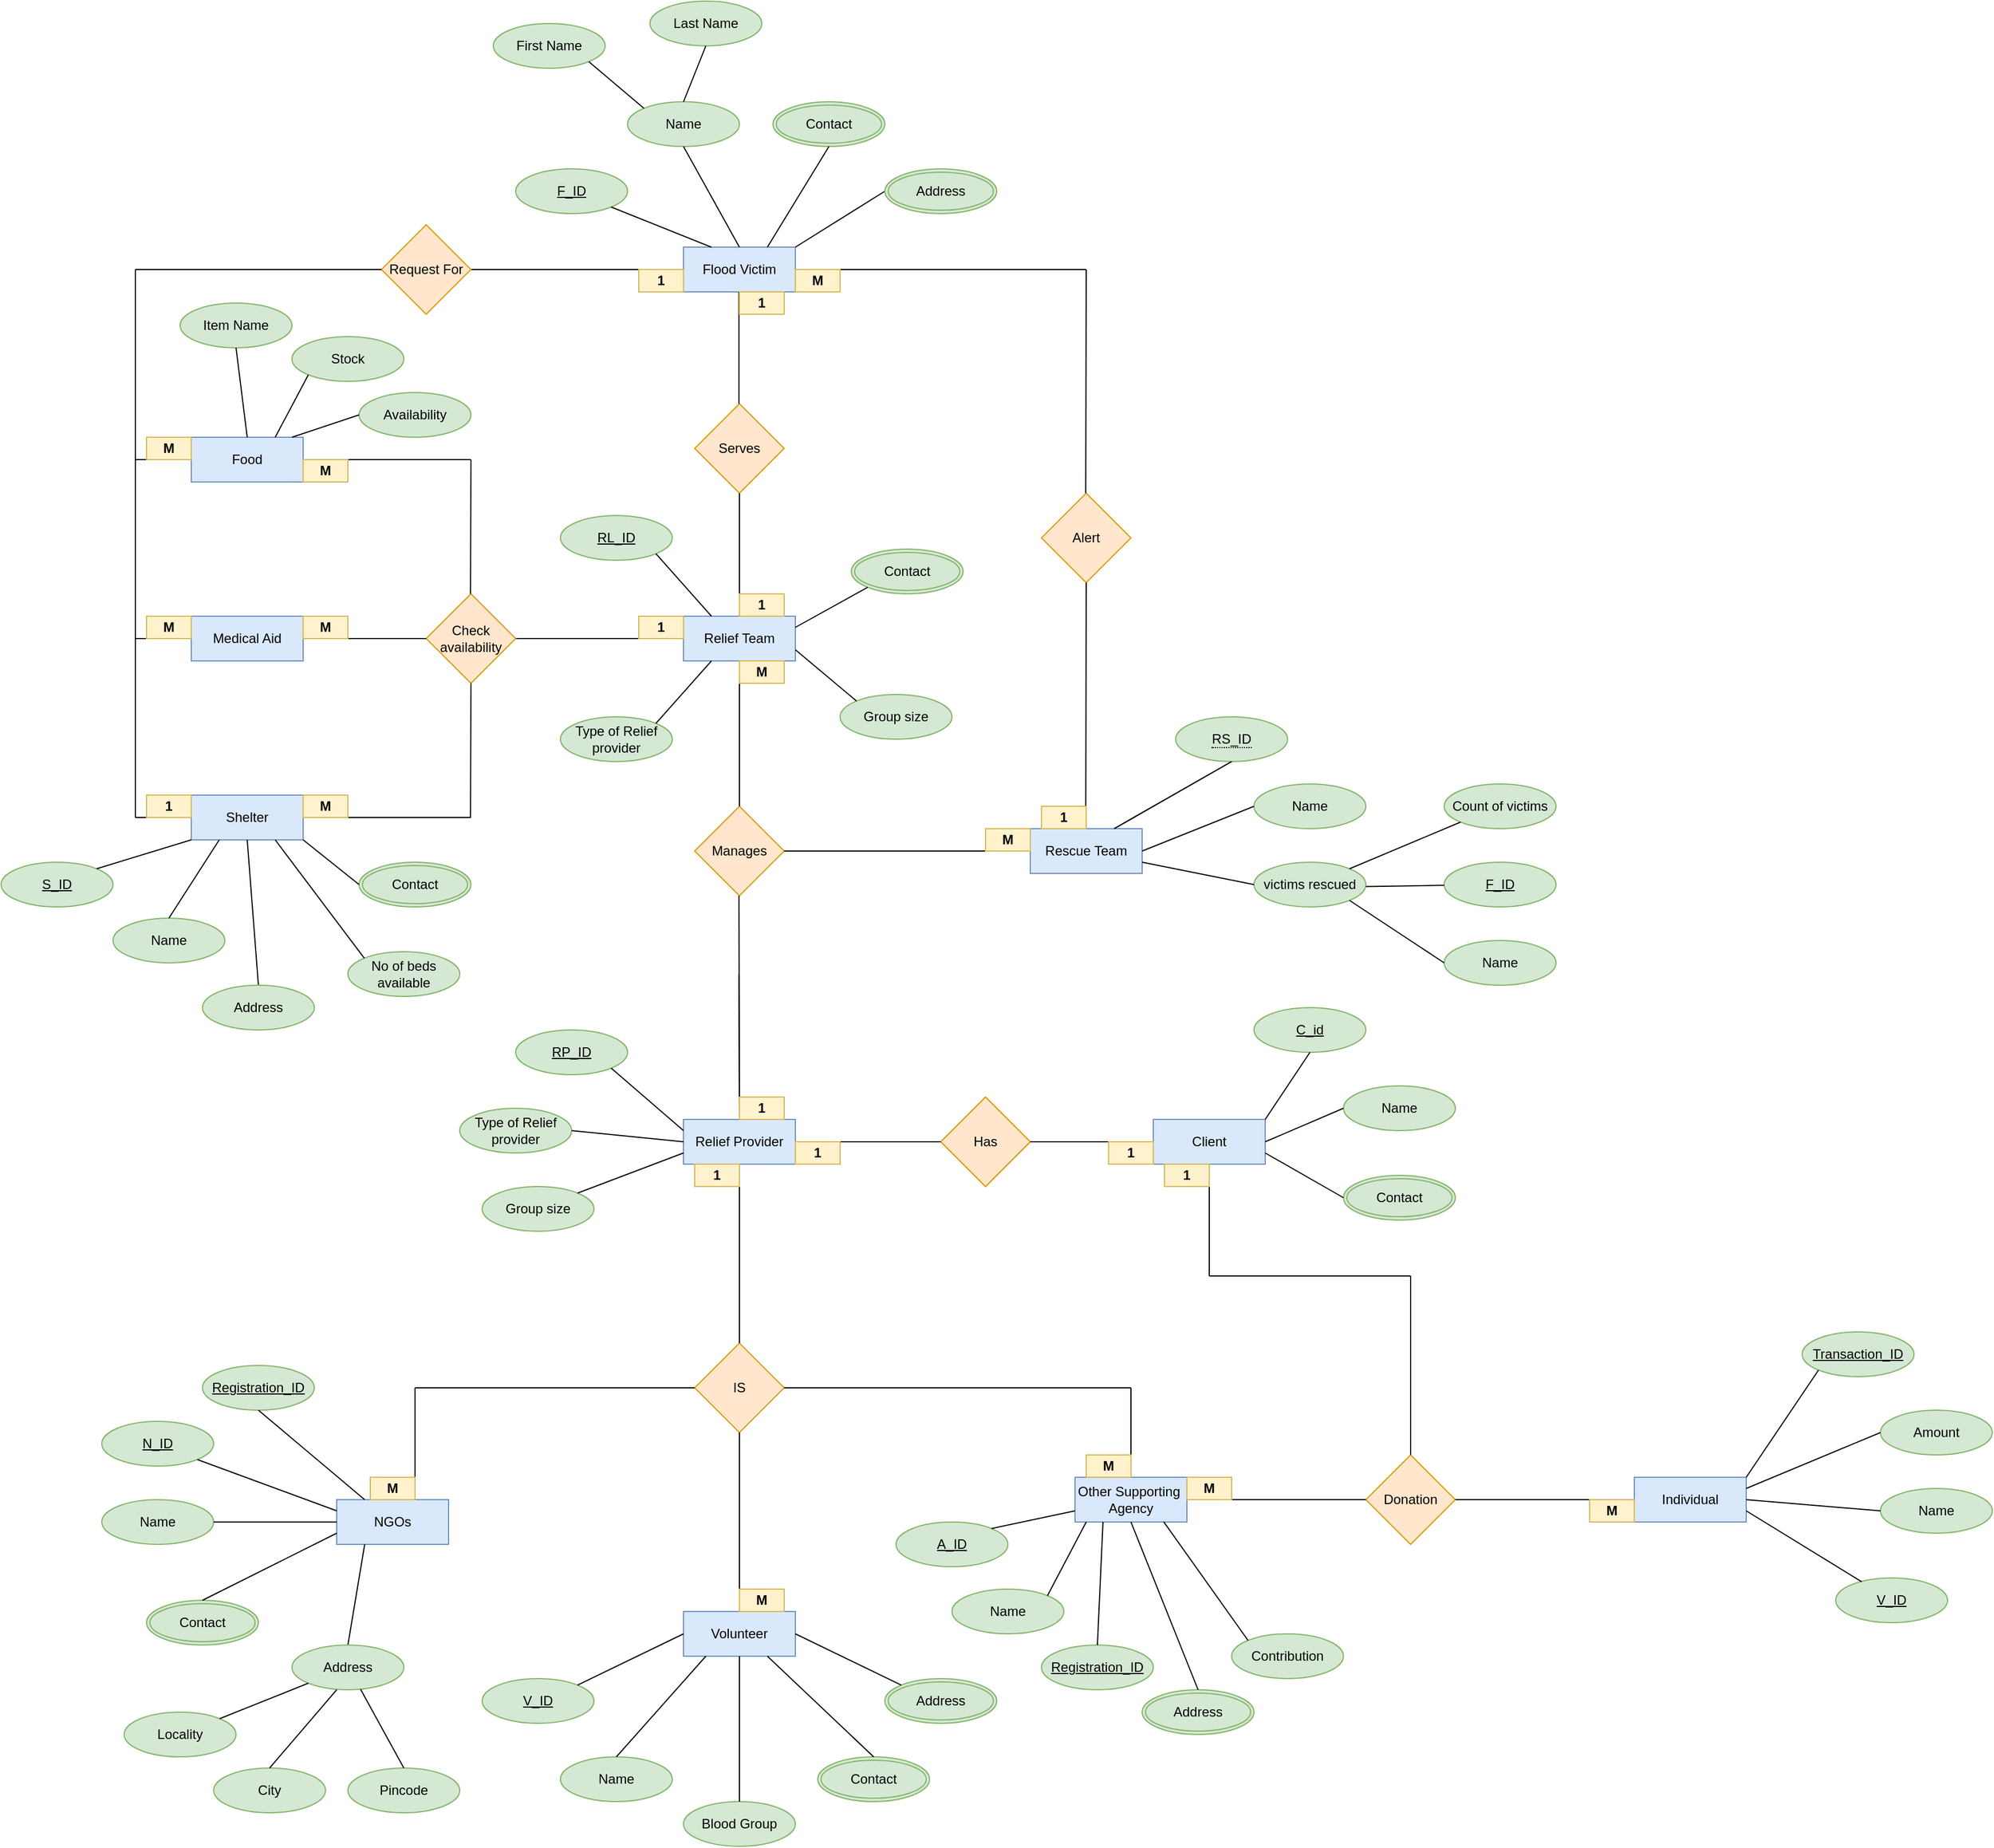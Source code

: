 <mxfile version="20.1.1" type="github">
  <diagram id="R2lEEEUBdFMjLlhIrx00" name="Page-1">
    <mxGraphModel dx="5002" dy="3288" grid="1" gridSize="10" guides="1" tooltips="1" connect="1" arrows="1" fold="1" page="1" pageScale="1" pageWidth="850" pageHeight="1100" math="0" shadow="0" extFonts="Permanent Marker^https://fonts.googleapis.com/css?family=Permanent+Marker">
      <root>
        <mxCell id="0" />
        <mxCell id="1" parent="0" />
        <mxCell id="7IIkiUUaV-ay10S5FtnS-2" value="Client" style="whiteSpace=wrap;html=1;align=center;fillColor=#dae8fc;strokeColor=#6c8ebf;" parent="1" vertex="1">
          <mxGeometry x="810" y="560" width="100" height="40" as="geometry" />
        </mxCell>
        <mxCell id="7IIkiUUaV-ay10S5FtnS-3" value="Has" style="rhombus;whiteSpace=wrap;html=1;fillColor=#ffe6cc;strokeColor=#d79b00;" parent="1" vertex="1">
          <mxGeometry x="620" y="540" width="80" height="80" as="geometry" />
        </mxCell>
        <mxCell id="7IIkiUUaV-ay10S5FtnS-4" value="Relief Provider" style="whiteSpace=wrap;html=1;align=center;fillColor=#dae8fc;strokeColor=#6c8ebf;" parent="1" vertex="1">
          <mxGeometry x="390" y="560" width="100" height="40" as="geometry" />
        </mxCell>
        <mxCell id="7IIkiUUaV-ay10S5FtnS-5" value="Manages" style="rhombus;whiteSpace=wrap;html=1;fillColor=#ffe6cc;strokeColor=#d79b00;" parent="1" vertex="1">
          <mxGeometry x="400" y="280" width="80" height="80" as="geometry" />
        </mxCell>
        <mxCell id="7IIkiUUaV-ay10S5FtnS-6" value="Relief Team" style="whiteSpace=wrap;html=1;align=center;fillColor=#dae8fc;strokeColor=#6c8ebf;" parent="1" vertex="1">
          <mxGeometry x="390" y="110" width="100" height="40" as="geometry" />
        </mxCell>
        <mxCell id="7IIkiUUaV-ay10S5FtnS-7" value="Rescue Team" style="whiteSpace=wrap;html=1;align=center;fillColor=#dae8fc;strokeColor=#6c8ebf;" parent="1" vertex="1">
          <mxGeometry x="700" y="300" width="100" height="40" as="geometry" />
        </mxCell>
        <mxCell id="7IIkiUUaV-ay10S5FtnS-9" value="" style="endArrow=none;html=1;rounded=0;entryX=1;entryY=0.5;entryDx=0;entryDy=0;" parent="1" target="7IIkiUUaV-ay10S5FtnS-3" edge="1">
          <mxGeometry width="50" height="50" relative="1" as="geometry">
            <mxPoint x="810" y="580" as="sourcePoint" />
            <mxPoint x="710" y="580.0" as="targetPoint" />
          </mxGeometry>
        </mxCell>
        <mxCell id="7IIkiUUaV-ay10S5FtnS-10" value="" style="endArrow=none;html=1;rounded=0;exitX=0.5;exitY=0;exitDx=0;exitDy=0;" parent="1" source="7IIkiUUaV-ay10S5FtnS-4" edge="1">
          <mxGeometry width="50" height="50" relative="1" as="geometry">
            <mxPoint x="439.58" y="470" as="sourcePoint" />
            <mxPoint x="439.58" y="360.0" as="targetPoint" />
          </mxGeometry>
        </mxCell>
        <mxCell id="7IIkiUUaV-ay10S5FtnS-11" value="" style="endArrow=none;html=1;rounded=0;exitX=0;exitY=0.5;exitDx=0;exitDy=0;" parent="1" source="7IIkiUUaV-ay10S5FtnS-7" edge="1">
          <mxGeometry width="50" height="50" relative="1" as="geometry">
            <mxPoint x="480" y="430" as="sourcePoint" />
            <mxPoint x="480" y="320.0" as="targetPoint" />
          </mxGeometry>
        </mxCell>
        <mxCell id="7IIkiUUaV-ay10S5FtnS-12" value="" style="endArrow=none;html=1;rounded=0;exitX=0.5;exitY=0;exitDx=0;exitDy=0;entryX=0.5;entryY=1;entryDx=0;entryDy=0;" parent="1" source="7IIkiUUaV-ay10S5FtnS-5" target="7IIkiUUaV-ay10S5FtnS-6" edge="1">
          <mxGeometry width="50" height="50" relative="1" as="geometry">
            <mxPoint x="640" y="190" as="sourcePoint" />
            <mxPoint x="440" y="150" as="targetPoint" />
            <Array as="points" />
          </mxGeometry>
        </mxCell>
        <mxCell id="7IIkiUUaV-ay10S5FtnS-13" value="Flood Victim" style="whiteSpace=wrap;html=1;align=center;fillColor=#dae8fc;strokeColor=#6c8ebf;" parent="1" vertex="1">
          <mxGeometry x="390" y="-220" width="100" height="40" as="geometry" />
        </mxCell>
        <mxCell id="7IIkiUUaV-ay10S5FtnS-14" value="Serves" style="rhombus;whiteSpace=wrap;html=1;fillColor=#ffe6cc;strokeColor=#d79b00;" parent="1" vertex="1">
          <mxGeometry x="400" y="-80" width="80" height="80" as="geometry" />
        </mxCell>
        <mxCell id="7IIkiUUaV-ay10S5FtnS-15" value="" style="endArrow=none;html=1;rounded=0;exitX=0.5;exitY=0;exitDx=0;exitDy=0;" parent="1" source="7IIkiUUaV-ay10S5FtnS-6" edge="1">
          <mxGeometry width="50" height="50" relative="1" as="geometry">
            <mxPoint x="390" y="40" as="sourcePoint" />
            <mxPoint x="440" as="targetPoint" />
          </mxGeometry>
        </mxCell>
        <mxCell id="7IIkiUUaV-ay10S5FtnS-16" value="" style="endArrow=none;html=1;rounded=0;exitX=0.5;exitY=0;exitDx=0;exitDy=0;" parent="1" edge="1">
          <mxGeometry width="50" height="50" relative="1" as="geometry">
            <mxPoint x="439.58" y="-80" as="sourcePoint" />
            <mxPoint x="439.58" y="-180" as="targetPoint" />
          </mxGeometry>
        </mxCell>
        <mxCell id="7IIkiUUaV-ay10S5FtnS-17" value="Alert" style="rhombus;whiteSpace=wrap;html=1;fillColor=#ffe6cc;strokeColor=#d79b00;" parent="1" vertex="1">
          <mxGeometry x="710" width="80" height="80" as="geometry" />
        </mxCell>
        <mxCell id="7IIkiUUaV-ay10S5FtnS-18" value="" style="endArrow=none;html=1;rounded=0;exitX=0.5;exitY=0;exitDx=0;exitDy=0;" parent="1" edge="1">
          <mxGeometry width="50" height="50" relative="1" as="geometry">
            <mxPoint x="749.58" as="sourcePoint" />
            <mxPoint x="750" y="-200" as="targetPoint" />
            <Array as="points" />
          </mxGeometry>
        </mxCell>
        <mxCell id="7IIkiUUaV-ay10S5FtnS-19" value="" style="endArrow=none;html=1;rounded=0;exitX=0.5;exitY=0;exitDx=0;exitDy=0;entryX=0.5;entryY=1;entryDx=0;entryDy=0;" parent="1" target="7IIkiUUaV-ay10S5FtnS-17" edge="1">
          <mxGeometry width="50" height="50" relative="1" as="geometry">
            <mxPoint x="749.58" y="300" as="sourcePoint" />
            <mxPoint x="749.58" y="160" as="targetPoint" />
            <Array as="points" />
          </mxGeometry>
        </mxCell>
        <mxCell id="7IIkiUUaV-ay10S5FtnS-20" value="" style="endArrow=none;html=1;rounded=0;" parent="1" edge="1">
          <mxGeometry width="50" height="50" relative="1" as="geometry">
            <mxPoint x="750" y="-200" as="sourcePoint" />
            <mxPoint x="490.42" y="-200" as="targetPoint" />
            <Array as="points" />
          </mxGeometry>
        </mxCell>
        <mxCell id="7IIkiUUaV-ay10S5FtnS-21" value="" style="endArrow=none;html=1;rounded=0;entryX=0;entryY=0.5;entryDx=0;entryDy=0;exitX=1;exitY=0.5;exitDx=0;exitDy=0;" parent="1" source="7IIkiUUaV-ay10S5FtnS-4" target="7IIkiUUaV-ay10S5FtnS-3" edge="1">
          <mxGeometry width="50" height="50" relative="1" as="geometry">
            <mxPoint x="520" y="690" as="sourcePoint" />
            <mxPoint x="570" y="640" as="targetPoint" />
          </mxGeometry>
        </mxCell>
        <mxCell id="7IIkiUUaV-ay10S5FtnS-22" value="" style="endArrow=none;html=1;rounded=0;entryX=0.5;entryY=1;entryDx=0;entryDy=0;" parent="1" target="7IIkiUUaV-ay10S5FtnS-4" edge="1">
          <mxGeometry width="50" height="50" relative="1" as="geometry">
            <mxPoint x="440" y="710" as="sourcePoint" />
            <mxPoint x="570" y="730" as="targetPoint" />
          </mxGeometry>
        </mxCell>
        <mxCell id="7IIkiUUaV-ay10S5FtnS-23" value="IS" style="rhombus;whiteSpace=wrap;html=1;fillColor=#ffe6cc;strokeColor=#d79b00;" parent="1" vertex="1">
          <mxGeometry x="400" y="760" width="80" height="80" as="geometry" />
        </mxCell>
        <mxCell id="7IIkiUUaV-ay10S5FtnS-24" value="Volunteer" style="whiteSpace=wrap;html=1;align=center;fillColor=#dae8fc;strokeColor=#6c8ebf;" parent="1" vertex="1">
          <mxGeometry x="390" y="1000" width="100" height="40" as="geometry" />
        </mxCell>
        <mxCell id="7IIkiUUaV-ay10S5FtnS-28" value="" style="endArrow=none;html=1;rounded=0;" parent="1" edge="1">
          <mxGeometry width="50" height="50" relative="1" as="geometry">
            <mxPoint x="240" y="130" as="sourcePoint" />
            <mxPoint x="390" y="130" as="targetPoint" />
          </mxGeometry>
        </mxCell>
        <mxCell id="7IIkiUUaV-ay10S5FtnS-29" value="Check&lt;br&gt;availability" style="rhombus;whiteSpace=wrap;html=1;fillColor=#ffe6cc;strokeColor=#d79b00;" parent="1" vertex="1">
          <mxGeometry x="160" y="90" width="80" height="80" as="geometry" />
        </mxCell>
        <mxCell id="7IIkiUUaV-ay10S5FtnS-30" value="Food" style="whiteSpace=wrap;html=1;align=center;fillColor=#dae8fc;strokeColor=#6c8ebf;" parent="1" vertex="1">
          <mxGeometry x="-50" y="-50" width="100" height="40" as="geometry" />
        </mxCell>
        <mxCell id="7IIkiUUaV-ay10S5FtnS-31" value="Shelter" style="whiteSpace=wrap;html=1;align=center;fillColor=#dae8fc;strokeColor=#6c8ebf;" parent="1" vertex="1">
          <mxGeometry x="-50" y="270" width="100" height="40" as="geometry" />
        </mxCell>
        <mxCell id="7IIkiUUaV-ay10S5FtnS-32" value="Medical Aid" style="whiteSpace=wrap;html=1;align=center;fillColor=#dae8fc;strokeColor=#6c8ebf;" parent="1" vertex="1">
          <mxGeometry x="-50" y="110" width="100" height="40" as="geometry" />
        </mxCell>
        <mxCell id="7IIkiUUaV-ay10S5FtnS-33" value="" style="endArrow=none;html=1;rounded=0;exitX=1;exitY=0.5;exitDx=0;exitDy=0;" parent="1" source="7IIkiUUaV-ay10S5FtnS-32" edge="1">
          <mxGeometry width="50" height="50" relative="1" as="geometry">
            <mxPoint x="110" y="130" as="sourcePoint" />
            <mxPoint x="160" y="130" as="targetPoint" />
          </mxGeometry>
        </mxCell>
        <mxCell id="7IIkiUUaV-ay10S5FtnS-34" value="" style="endArrow=none;html=1;rounded=0;" parent="1" edge="1">
          <mxGeometry width="50" height="50" relative="1" as="geometry">
            <mxPoint x="199.58" y="90" as="sourcePoint" />
            <mxPoint x="200" y="-30" as="targetPoint" />
          </mxGeometry>
        </mxCell>
        <mxCell id="7IIkiUUaV-ay10S5FtnS-35" value="" style="endArrow=none;html=1;rounded=0;" parent="1" edge="1">
          <mxGeometry width="50" height="50" relative="1" as="geometry">
            <mxPoint x="199.58" y="290" as="sourcePoint" />
            <mxPoint x="200" y="170" as="targetPoint" />
          </mxGeometry>
        </mxCell>
        <mxCell id="7IIkiUUaV-ay10S5FtnS-36" value="" style="endArrow=none;html=1;rounded=0;" parent="1" edge="1">
          <mxGeometry width="50" height="50" relative="1" as="geometry">
            <mxPoint x="200" y="-30" as="sourcePoint" />
            <mxPoint x="50.42" y="-30" as="targetPoint" />
          </mxGeometry>
        </mxCell>
        <mxCell id="7IIkiUUaV-ay10S5FtnS-37" value="" style="endArrow=none;html=1;rounded=0;" parent="1" edge="1">
          <mxGeometry width="50" height="50" relative="1" as="geometry">
            <mxPoint x="200" y="290" as="sourcePoint" />
            <mxPoint x="50.42" y="290" as="targetPoint" />
          </mxGeometry>
        </mxCell>
        <mxCell id="7IIkiUUaV-ay10S5FtnS-38" value="" style="endArrow=none;html=1;rounded=0;startArrow=none;" parent="1" source="7IIkiUUaV-ay10S5FtnS-39" edge="1">
          <mxGeometry width="50" height="50" relative="1" as="geometry">
            <mxPoint x="-80" y="-200" as="sourcePoint" />
            <mxPoint x="390" y="-200" as="targetPoint" />
          </mxGeometry>
        </mxCell>
        <mxCell id="7IIkiUUaV-ay10S5FtnS-39" value="Request For" style="rhombus;whiteSpace=wrap;html=1;fillColor=#ffe6cc;strokeColor=#d79b00;" parent="1" vertex="1">
          <mxGeometry x="120" y="-240" width="80" height="80" as="geometry" />
        </mxCell>
        <mxCell id="7IIkiUUaV-ay10S5FtnS-40" value="" style="endArrow=none;html=1;rounded=0;" parent="1" target="7IIkiUUaV-ay10S5FtnS-39" edge="1">
          <mxGeometry width="50" height="50" relative="1" as="geometry">
            <mxPoint x="-100" y="-200" as="sourcePoint" />
            <mxPoint x="390" y="-200" as="targetPoint" />
          </mxGeometry>
        </mxCell>
        <mxCell id="7IIkiUUaV-ay10S5FtnS-41" value="" style="endArrow=none;html=1;rounded=0;" parent="1" edge="1">
          <mxGeometry width="50" height="50" relative="1" as="geometry">
            <mxPoint x="-100" y="290" as="sourcePoint" />
            <mxPoint x="-100" y="-200" as="targetPoint" />
          </mxGeometry>
        </mxCell>
        <mxCell id="7IIkiUUaV-ay10S5FtnS-42" value="" style="endArrow=none;html=1;rounded=0;entryX=0;entryY=0.5;entryDx=0;entryDy=0;" parent="1" target="7IIkiUUaV-ay10S5FtnS-31" edge="1">
          <mxGeometry width="50" height="50" relative="1" as="geometry">
            <mxPoint x="-100" y="290" as="sourcePoint" />
            <mxPoint x="-70" y="290" as="targetPoint" />
          </mxGeometry>
        </mxCell>
        <mxCell id="7IIkiUUaV-ay10S5FtnS-43" value="" style="endArrow=none;html=1;rounded=0;entryX=0;entryY=0.5;entryDx=0;entryDy=0;entryPerimeter=0;" parent="1" edge="1" target="7IIkiUUaV-ay10S5FtnS-32">
          <mxGeometry width="50" height="50" relative="1" as="geometry">
            <mxPoint x="-100" y="130" as="sourcePoint" />
            <mxPoint x="-60" y="130" as="targetPoint" />
          </mxGeometry>
        </mxCell>
        <mxCell id="7IIkiUUaV-ay10S5FtnS-44" value="" style="endArrow=none;html=1;rounded=0;entryX=0;entryY=0.5;entryDx=0;entryDy=0;startArrow=none;" parent="1" target="7IIkiUUaV-ay10S5FtnS-30" edge="1">
          <mxGeometry width="50" height="50" relative="1" as="geometry">
            <mxPoint x="-50" y="-30" as="sourcePoint" />
            <mxPoint x="-60" y="-30" as="targetPoint" />
          </mxGeometry>
        </mxCell>
        <mxCell id="7IIkiUUaV-ay10S5FtnS-45" value="Client" style="whiteSpace=wrap;html=1;align=center;fillColor=#dae8fc;strokeColor=#6c8ebf;" parent="1" vertex="1">
          <mxGeometry x="810" y="560" width="100" height="40" as="geometry" />
        </mxCell>
        <mxCell id="7IIkiUUaV-ay10S5FtnS-46" value="Has" style="rhombus;whiteSpace=wrap;html=1;fillColor=#ffe6cc;strokeColor=#d79b00;" parent="1" vertex="1">
          <mxGeometry x="620" y="540" width="80" height="80" as="geometry" />
        </mxCell>
        <mxCell id="7IIkiUUaV-ay10S5FtnS-47" value="Relief Provider" style="whiteSpace=wrap;html=1;align=center;fillColor=#dae8fc;strokeColor=#6c8ebf;" parent="1" vertex="1">
          <mxGeometry x="390" y="560" width="100" height="40" as="geometry" />
        </mxCell>
        <mxCell id="7IIkiUUaV-ay10S5FtnS-48" value="" style="endArrow=none;html=1;rounded=0;entryX=1;entryY=0.5;entryDx=0;entryDy=0;" parent="1" target="7IIkiUUaV-ay10S5FtnS-46" edge="1">
          <mxGeometry width="50" height="50" relative="1" as="geometry">
            <mxPoint x="810" y="580" as="sourcePoint" />
            <mxPoint x="710" y="580.0" as="targetPoint" />
          </mxGeometry>
        </mxCell>
        <mxCell id="7IIkiUUaV-ay10S5FtnS-49" value="" style="endArrow=none;html=1;rounded=0;entryX=0;entryY=0.5;entryDx=0;entryDy=0;exitX=1;exitY=0.5;exitDx=0;exitDy=0;" parent="1" source="7IIkiUUaV-ay10S5FtnS-47" target="7IIkiUUaV-ay10S5FtnS-46" edge="1">
          <mxGeometry width="50" height="50" relative="1" as="geometry">
            <mxPoint x="520" y="690" as="sourcePoint" />
            <mxPoint x="570" y="640" as="targetPoint" />
          </mxGeometry>
        </mxCell>
        <mxCell id="7IIkiUUaV-ay10S5FtnS-50" value="" style="endArrow=none;html=1;rounded=0;exitX=0.5;exitY=0;exitDx=0;exitDy=0;" parent="1" source="7IIkiUUaV-ay10S5FtnS-47" edge="1">
          <mxGeometry width="50" height="50" relative="1" as="geometry">
            <mxPoint x="439.58" y="540" as="sourcePoint" />
            <mxPoint x="439.58" y="430" as="targetPoint" />
          </mxGeometry>
        </mxCell>
        <mxCell id="7IIkiUUaV-ay10S5FtnS-51" value="" style="endArrow=none;html=1;rounded=0;entryX=0.5;entryY=1;entryDx=0;entryDy=0;" parent="1" target="7IIkiUUaV-ay10S5FtnS-47" edge="1">
          <mxGeometry width="50" height="50" relative="1" as="geometry">
            <mxPoint x="440" y="760" as="sourcePoint" />
            <mxPoint x="570" y="730" as="targetPoint" />
          </mxGeometry>
        </mxCell>
        <mxCell id="7IIkiUUaV-ay10S5FtnS-52" value="NGOs" style="whiteSpace=wrap;html=1;align=center;fillColor=#dae8fc;strokeColor=#6c8ebf;" parent="1" vertex="1">
          <mxGeometry x="80" y="900" width="100" height="40" as="geometry" />
        </mxCell>
        <mxCell id="7IIkiUUaV-ay10S5FtnS-56" value="C_id" style="ellipse;whiteSpace=wrap;html=1;align=center;fontStyle=4;fillColor=#d5e8d4;strokeColor=#82b366;" parent="1" vertex="1">
          <mxGeometry x="900" y="460" width="100" height="40" as="geometry" />
        </mxCell>
        <mxCell id="7IIkiUUaV-ay10S5FtnS-57" value="Name" style="ellipse;whiteSpace=wrap;html=1;align=center;fillColor=#d5e8d4;strokeColor=#82b366;" parent="1" vertex="1">
          <mxGeometry x="980" y="530" width="100" height="40" as="geometry" />
        </mxCell>
        <mxCell id="7IIkiUUaV-ay10S5FtnS-58" value="Contact" style="ellipse;shape=doubleEllipse;margin=3;whiteSpace=wrap;html=1;align=center;fillColor=#d5e8d4;strokeColor=#82b366;" parent="1" vertex="1">
          <mxGeometry x="980" y="610" width="100" height="40" as="geometry" />
        </mxCell>
        <mxCell id="7IIkiUUaV-ay10S5FtnS-59" value="" style="endArrow=none;html=1;rounded=0;entryX=0.5;entryY=1;entryDx=0;entryDy=0;exitX=1;exitY=0;exitDx=0;exitDy=0;" parent="1" source="7IIkiUUaV-ay10S5FtnS-45" target="7IIkiUUaV-ay10S5FtnS-56" edge="1">
          <mxGeometry relative="1" as="geometry">
            <mxPoint x="700" y="530" as="sourcePoint" />
            <mxPoint x="860" y="530" as="targetPoint" />
          </mxGeometry>
        </mxCell>
        <mxCell id="7IIkiUUaV-ay10S5FtnS-60" value="" style="endArrow=none;html=1;rounded=0;entryX=0;entryY=0.5;entryDx=0;entryDy=0;exitX=0.75;exitY=0;exitDx=0;exitDy=0;" parent="1" target="7IIkiUUaV-ay10S5FtnS-57" edge="1">
          <mxGeometry relative="1" as="geometry">
            <mxPoint x="910" y="580" as="sourcePoint" />
            <mxPoint x="975" y="520" as="targetPoint" />
          </mxGeometry>
        </mxCell>
        <mxCell id="7IIkiUUaV-ay10S5FtnS-61" value="" style="endArrow=none;html=1;rounded=0;entryX=0;entryY=0.5;entryDx=0;entryDy=0;exitX=1;exitY=0.75;exitDx=0;exitDy=0;" parent="1" source="7IIkiUUaV-ay10S5FtnS-45" target="7IIkiUUaV-ay10S5FtnS-58" edge="1">
          <mxGeometry relative="1" as="geometry">
            <mxPoint x="910" y="630" as="sourcePoint" />
            <mxPoint x="975" y="570" as="targetPoint" />
          </mxGeometry>
        </mxCell>
        <mxCell id="7IIkiUUaV-ay10S5FtnS-62" value="F_ID" style="ellipse;whiteSpace=wrap;html=1;align=center;fontStyle=4;fillColor=#d5e8d4;strokeColor=#82b366;" parent="1" vertex="1">
          <mxGeometry x="240" y="-290" width="100" height="40" as="geometry" />
        </mxCell>
        <mxCell id="7IIkiUUaV-ay10S5FtnS-63" value="Name" style="ellipse;whiteSpace=wrap;html=1;align=center;fillColor=#d5e8d4;strokeColor=#82b366;" parent="1" vertex="1">
          <mxGeometry x="340" y="-350" width="100" height="40" as="geometry" />
        </mxCell>
        <mxCell id="7IIkiUUaV-ay10S5FtnS-64" value="Contact" style="ellipse;shape=doubleEllipse;margin=3;whiteSpace=wrap;html=1;align=center;fillColor=#d5e8d4;strokeColor=#82b366;" parent="1" vertex="1">
          <mxGeometry x="470" y="-350" width="100" height="40" as="geometry" />
        </mxCell>
        <mxCell id="7IIkiUUaV-ay10S5FtnS-66" value="" style="endArrow=none;html=1;rounded=0;entryX=1;entryY=1;entryDx=0;entryDy=0;exitX=0.25;exitY=0;exitDx=0;exitDy=0;" parent="1" source="7IIkiUUaV-ay10S5FtnS-13" target="7IIkiUUaV-ay10S5FtnS-62" edge="1">
          <mxGeometry relative="1" as="geometry">
            <mxPoint x="420" y="-220" as="sourcePoint" />
            <mxPoint x="580" y="-220" as="targetPoint" />
          </mxGeometry>
        </mxCell>
        <mxCell id="7IIkiUUaV-ay10S5FtnS-67" value="" style="endArrow=none;html=1;rounded=0;entryX=0.5;entryY=1;entryDx=0;entryDy=0;exitX=0.5;exitY=0;exitDx=0;exitDy=0;" parent="1" source="7IIkiUUaV-ay10S5FtnS-13" target="7IIkiUUaV-ay10S5FtnS-63" edge="1">
          <mxGeometry relative="1" as="geometry">
            <mxPoint x="420" y="-220" as="sourcePoint" />
            <mxPoint x="580" y="-220" as="targetPoint" />
          </mxGeometry>
        </mxCell>
        <mxCell id="7IIkiUUaV-ay10S5FtnS-68" value="" style="endArrow=none;html=1;rounded=0;entryX=0.5;entryY=1;entryDx=0;entryDy=0;exitX=0.75;exitY=0;exitDx=0;exitDy=0;" parent="1" source="7IIkiUUaV-ay10S5FtnS-13" target="7IIkiUUaV-ay10S5FtnS-64" edge="1">
          <mxGeometry relative="1" as="geometry">
            <mxPoint x="420" y="-220" as="sourcePoint" />
            <mxPoint x="580" y="-220" as="targetPoint" />
          </mxGeometry>
        </mxCell>
        <mxCell id="7IIkiUUaV-ay10S5FtnS-69" value="" style="endArrow=none;html=1;rounded=0;entryX=0;entryY=0.5;entryDx=0;entryDy=0;exitX=1;exitY=0;exitDx=0;exitDy=0;" parent="1" source="7IIkiUUaV-ay10S5FtnS-13" target="7IIkiUUaV-ay10S5FtnS-74" edge="1">
          <mxGeometry relative="1" as="geometry">
            <mxPoint x="420" y="-220" as="sourcePoint" />
            <mxPoint x="570" y="-260" as="targetPoint" />
          </mxGeometry>
        </mxCell>
        <mxCell id="7IIkiUUaV-ay10S5FtnS-70" value="First Name" style="ellipse;whiteSpace=wrap;html=1;align=center;fillColor=#d5e8d4;strokeColor=#82b366;" parent="1" vertex="1">
          <mxGeometry x="220" y="-420" width="100" height="40" as="geometry" />
        </mxCell>
        <mxCell id="7IIkiUUaV-ay10S5FtnS-71" value="Last Name" style="ellipse;whiteSpace=wrap;html=1;align=center;fillColor=#d5e8d4;strokeColor=#82b366;" parent="1" vertex="1">
          <mxGeometry x="360" y="-440" width="100" height="40" as="geometry" />
        </mxCell>
        <mxCell id="7IIkiUUaV-ay10S5FtnS-72" value="" style="endArrow=none;html=1;rounded=0;entryX=1;entryY=1;entryDx=0;entryDy=0;exitX=0;exitY=0;exitDx=0;exitDy=0;" parent="1" source="7IIkiUUaV-ay10S5FtnS-63" target="7IIkiUUaV-ay10S5FtnS-70" edge="1">
          <mxGeometry relative="1" as="geometry">
            <mxPoint x="360" y="-350.83" as="sourcePoint" />
            <mxPoint x="520" y="-350.83" as="targetPoint" />
          </mxGeometry>
        </mxCell>
        <mxCell id="7IIkiUUaV-ay10S5FtnS-73" value="" style="endArrow=none;html=1;rounded=0;entryX=0.5;entryY=1;entryDx=0;entryDy=0;exitX=0.5;exitY=0;exitDx=0;exitDy=0;" parent="1" source="7IIkiUUaV-ay10S5FtnS-63" target="7IIkiUUaV-ay10S5FtnS-71" edge="1">
          <mxGeometry relative="1" as="geometry">
            <mxPoint x="400" y="-340" as="sourcePoint" />
            <mxPoint x="315.355" y="-375.858" as="targetPoint" />
          </mxGeometry>
        </mxCell>
        <mxCell id="7IIkiUUaV-ay10S5FtnS-74" value="Address" style="ellipse;shape=doubleEllipse;margin=3;whiteSpace=wrap;html=1;align=center;fillColor=#d5e8d4;strokeColor=#82b366;" parent="1" vertex="1">
          <mxGeometry x="570" y="-290" width="100" height="40" as="geometry" />
        </mxCell>
        <mxCell id="7IIkiUUaV-ay10S5FtnS-75" value="&lt;span style=&quot;border-bottom: 1px dotted&quot;&gt;RS_ID&lt;/span&gt;" style="ellipse;whiteSpace=wrap;html=1;align=center;fillColor=#d5e8d4;strokeColor=#82b366;" parent="1" vertex="1">
          <mxGeometry x="830" y="200" width="100" height="40" as="geometry" />
        </mxCell>
        <mxCell id="7IIkiUUaV-ay10S5FtnS-76" value="Name" style="ellipse;whiteSpace=wrap;html=1;align=center;fillColor=#d5e8d4;strokeColor=#82b366;" parent="1" vertex="1">
          <mxGeometry x="900" y="260" width="100" height="40" as="geometry" />
        </mxCell>
        <mxCell id="7IIkiUUaV-ay10S5FtnS-77" value="victims rescued" style="ellipse;whiteSpace=wrap;html=1;align=center;fillColor=#d5e8d4;strokeColor=#82b366;" parent="1" vertex="1">
          <mxGeometry x="900" y="330" width="100" height="40" as="geometry" />
        </mxCell>
        <mxCell id="7IIkiUUaV-ay10S5FtnS-78" value="Count of victims" style="ellipse;whiteSpace=wrap;html=1;align=center;fillColor=#d5e8d4;strokeColor=#82b366;" parent="1" vertex="1">
          <mxGeometry x="1070" y="260" width="100" height="40" as="geometry" />
        </mxCell>
        <mxCell id="7IIkiUUaV-ay10S5FtnS-79" value="F_ID" style="ellipse;whiteSpace=wrap;html=1;align=center;fontStyle=4;fillColor=#d5e8d4;strokeColor=#82b366;" parent="1" vertex="1">
          <mxGeometry x="1070" y="330" width="100" height="40" as="geometry" />
        </mxCell>
        <mxCell id="7IIkiUUaV-ay10S5FtnS-80" value="Name" style="ellipse;whiteSpace=wrap;html=1;align=center;fillColor=#d5e8d4;strokeColor=#82b366;" parent="1" vertex="1">
          <mxGeometry x="1070" y="400" width="100" height="40" as="geometry" />
        </mxCell>
        <mxCell id="7IIkiUUaV-ay10S5FtnS-81" value="" style="endArrow=none;html=1;rounded=0;entryX=0.5;entryY=1;entryDx=0;entryDy=0;exitX=0.75;exitY=0;exitDx=0;exitDy=0;" parent="1" source="7IIkiUUaV-ay10S5FtnS-7" target="7IIkiUUaV-ay10S5FtnS-75" edge="1">
          <mxGeometry relative="1" as="geometry">
            <mxPoint x="770" y="260" as="sourcePoint" />
            <mxPoint x="930" y="260" as="targetPoint" />
          </mxGeometry>
        </mxCell>
        <mxCell id="7IIkiUUaV-ay10S5FtnS-82" value="" style="endArrow=none;html=1;rounded=0;entryX=0.5;entryY=1;entryDx=0;entryDy=0;exitX=0.75;exitY=0;exitDx=0;exitDy=0;" parent="1" edge="1">
          <mxGeometry relative="1" as="geometry">
            <mxPoint x="775" y="300" as="sourcePoint" />
            <mxPoint x="880" y="240" as="targetPoint" />
          </mxGeometry>
        </mxCell>
        <mxCell id="7IIkiUUaV-ay10S5FtnS-83" value="" style="endArrow=none;html=1;rounded=0;entryX=0;entryY=0.5;entryDx=0;entryDy=0;exitX=0.75;exitY=0;exitDx=0;exitDy=0;" parent="1" target="7IIkiUUaV-ay10S5FtnS-76" edge="1">
          <mxGeometry relative="1" as="geometry">
            <mxPoint x="800" y="320" as="sourcePoint" />
            <mxPoint x="905" y="260" as="targetPoint" />
          </mxGeometry>
        </mxCell>
        <mxCell id="7IIkiUUaV-ay10S5FtnS-84" value="" style="endArrow=none;html=1;rounded=0;entryX=0;entryY=0.5;entryDx=0;entryDy=0;exitX=1;exitY=0.75;exitDx=0;exitDy=0;" parent="1" source="7IIkiUUaV-ay10S5FtnS-7" target="7IIkiUUaV-ay10S5FtnS-77" edge="1">
          <mxGeometry relative="1" as="geometry">
            <mxPoint x="790" y="380" as="sourcePoint" />
            <mxPoint x="895" y="320" as="targetPoint" />
          </mxGeometry>
        </mxCell>
        <mxCell id="7IIkiUUaV-ay10S5FtnS-85" value="" style="endArrow=none;html=1;rounded=0;entryX=0;entryY=1;entryDx=0;entryDy=0;exitX=1;exitY=0;exitDx=0;exitDy=0;" parent="1" source="7IIkiUUaV-ay10S5FtnS-77" target="7IIkiUUaV-ay10S5FtnS-78" edge="1">
          <mxGeometry relative="1" as="geometry">
            <mxPoint x="990" y="340" as="sourcePoint" />
            <mxPoint x="1090" y="300" as="targetPoint" />
          </mxGeometry>
        </mxCell>
        <mxCell id="7IIkiUUaV-ay10S5FtnS-86" value="" style="endArrow=none;html=1;rounded=0;exitX=1;exitY=0;exitDx=0;exitDy=0;" parent="1" target="7IIkiUUaV-ay10S5FtnS-79" edge="1">
          <mxGeometry relative="1" as="geometry">
            <mxPoint x="999.995" y="351.718" as="sourcePoint" />
            <mxPoint x="1099.285" y="310.002" as="targetPoint" />
          </mxGeometry>
        </mxCell>
        <mxCell id="7IIkiUUaV-ay10S5FtnS-87" value="" style="endArrow=none;html=1;rounded=0;exitX=1;exitY=1;exitDx=0;exitDy=0;entryX=0;entryY=0.5;entryDx=0;entryDy=0;" parent="1" source="7IIkiUUaV-ay10S5FtnS-77" target="7IIkiUUaV-ay10S5FtnS-80" edge="1">
          <mxGeometry relative="1" as="geometry">
            <mxPoint x="1009.995" y="361.718" as="sourcePoint" />
            <mxPoint x="1080.03" y="360.694" as="targetPoint" />
          </mxGeometry>
        </mxCell>
        <mxCell id="7IIkiUUaV-ay10S5FtnS-88" value="N_ID" style="ellipse;whiteSpace=wrap;html=1;align=center;fontStyle=4;fillColor=#d5e8d4;strokeColor=#82b366;" parent="1" vertex="1">
          <mxGeometry x="-130" y="830" width="100" height="40" as="geometry" />
        </mxCell>
        <mxCell id="7IIkiUUaV-ay10S5FtnS-89" value="Name" style="ellipse;whiteSpace=wrap;html=1;align=center;fillColor=#d5e8d4;strokeColor=#82b366;" parent="1" vertex="1">
          <mxGeometry x="-130" y="900" width="100" height="40" as="geometry" />
        </mxCell>
        <mxCell id="7IIkiUUaV-ay10S5FtnS-90" value="Contact" style="ellipse;shape=doubleEllipse;margin=3;whiteSpace=wrap;html=1;align=center;fillColor=#d5e8d4;strokeColor=#82b366;" parent="1" vertex="1">
          <mxGeometry x="-90" y="990" width="100" height="40" as="geometry" />
        </mxCell>
        <mxCell id="7IIkiUUaV-ay10S5FtnS-91" value="Registration_ID" style="ellipse;whiteSpace=wrap;html=1;align=center;fontStyle=4;fillColor=#d5e8d4;strokeColor=#82b366;" parent="1" vertex="1">
          <mxGeometry x="-40" y="780" width="100" height="40" as="geometry" />
        </mxCell>
        <mxCell id="7IIkiUUaV-ay10S5FtnS-93" value="" style="endArrow=none;html=1;rounded=0;entryX=0.25;entryY=0;entryDx=0;entryDy=0;exitX=0.5;exitY=1;exitDx=0;exitDy=0;" parent="1" source="7IIkiUUaV-ay10S5FtnS-91" target="7IIkiUUaV-ay10S5FtnS-52" edge="1">
          <mxGeometry relative="1" as="geometry">
            <mxPoint x="90" y="830" as="sourcePoint" />
            <mxPoint x="250" y="830" as="targetPoint" />
          </mxGeometry>
        </mxCell>
        <mxCell id="7IIkiUUaV-ay10S5FtnS-94" value="" style="endArrow=none;html=1;rounded=0;entryX=0;entryY=0.25;entryDx=0;entryDy=0;exitX=1;exitY=1;exitDx=0;exitDy=0;" parent="1" source="7IIkiUUaV-ay10S5FtnS-88" target="7IIkiUUaV-ay10S5FtnS-52" edge="1">
          <mxGeometry relative="1" as="geometry">
            <mxPoint x="40" y="810" as="sourcePoint" />
            <mxPoint x="70" y="900" as="targetPoint" />
          </mxGeometry>
        </mxCell>
        <mxCell id="7IIkiUUaV-ay10S5FtnS-95" value="" style="endArrow=none;html=1;rounded=0;entryX=0;entryY=0.5;entryDx=0;entryDy=0;exitX=1;exitY=1;exitDx=0;exitDy=0;" parent="1" target="7IIkiUUaV-ay10S5FtnS-52" edge="1">
          <mxGeometry relative="1" as="geometry">
            <mxPoint x="-30.005" y="920.002" as="sourcePoint" />
            <mxPoint x="59.64" y="975.86" as="targetPoint" />
          </mxGeometry>
        </mxCell>
        <mxCell id="7IIkiUUaV-ay10S5FtnS-96" value="" style="endArrow=none;html=1;rounded=0;entryX=0;entryY=0.75;entryDx=0;entryDy=0;exitX=0.5;exitY=0;exitDx=0;exitDy=0;" parent="1" source="7IIkiUUaV-ay10S5FtnS-90" target="7IIkiUUaV-ay10S5FtnS-52" edge="1">
          <mxGeometry relative="1" as="geometry">
            <mxPoint x="-20.005" y="930.002" as="sourcePoint" />
            <mxPoint x="70" y="930" as="targetPoint" />
          </mxGeometry>
        </mxCell>
        <mxCell id="7IIkiUUaV-ay10S5FtnS-98" value="" style="endArrow=none;html=1;rounded=0;entryX=0.25;entryY=1;entryDx=0;entryDy=0;exitX=0.5;exitY=0;exitDx=0;exitDy=0;" parent="1" target="7IIkiUUaV-ay10S5FtnS-52" edge="1">
          <mxGeometry relative="1" as="geometry">
            <mxPoint x="90" y="1030" as="sourcePoint" />
            <mxPoint x="70" y="940" as="targetPoint" />
          </mxGeometry>
        </mxCell>
        <mxCell id="7IIkiUUaV-ay10S5FtnS-99" value="V_ID" style="ellipse;whiteSpace=wrap;html=1;align=center;fontStyle=4;fillColor=#d5e8d4;strokeColor=#82b366;" parent="1" vertex="1">
          <mxGeometry x="210" y="1060" width="100" height="40" as="geometry" />
        </mxCell>
        <mxCell id="7IIkiUUaV-ay10S5FtnS-100" value="Name" style="ellipse;whiteSpace=wrap;html=1;align=center;fillColor=#d5e8d4;strokeColor=#82b366;" parent="1" vertex="1">
          <mxGeometry x="280" y="1130" width="100" height="40" as="geometry" />
        </mxCell>
        <mxCell id="7IIkiUUaV-ay10S5FtnS-101" value="Contact" style="ellipse;shape=doubleEllipse;margin=3;whiteSpace=wrap;html=1;align=center;fillColor=#d5e8d4;strokeColor=#82b366;" parent="1" vertex="1">
          <mxGeometry x="510" y="1130" width="100" height="40" as="geometry" />
        </mxCell>
        <mxCell id="7IIkiUUaV-ay10S5FtnS-102" value="Address" style="ellipse;shape=doubleEllipse;margin=3;whiteSpace=wrap;html=1;align=center;fillColor=#d5e8d4;strokeColor=#82b366;" parent="1" vertex="1">
          <mxGeometry x="570" y="1060" width="100" height="40" as="geometry" />
        </mxCell>
        <mxCell id="7IIkiUUaV-ay10S5FtnS-103" value="" style="endArrow=none;html=1;rounded=0;entryX=0;entryY=0.5;entryDx=0;entryDy=0;exitX=1;exitY=0;exitDx=0;exitDy=0;" parent="1" source="7IIkiUUaV-ay10S5FtnS-99" target="7IIkiUUaV-ay10S5FtnS-24" edge="1">
          <mxGeometry relative="1" as="geometry">
            <mxPoint x="180" y="1120" as="sourcePoint" />
            <mxPoint x="340" y="1120" as="targetPoint" />
          </mxGeometry>
        </mxCell>
        <mxCell id="7IIkiUUaV-ay10S5FtnS-104" value="" style="endArrow=none;html=1;rounded=0;entryX=0;entryY=0.5;entryDx=0;entryDy=0;exitX=0.5;exitY=0;exitDx=0;exitDy=0;" parent="1" source="7IIkiUUaV-ay10S5FtnS-100" edge="1">
          <mxGeometry relative="1" as="geometry">
            <mxPoint x="315.355" y="1085.858" as="sourcePoint" />
            <mxPoint x="410" y="1040" as="targetPoint" />
          </mxGeometry>
        </mxCell>
        <mxCell id="7IIkiUUaV-ay10S5FtnS-105" value="" style="endArrow=none;html=1;rounded=0;entryX=0.75;entryY=1;entryDx=0;entryDy=0;exitX=0.5;exitY=0;exitDx=0;exitDy=0;" parent="1" source="7IIkiUUaV-ay10S5FtnS-101" target="7IIkiUUaV-ay10S5FtnS-24" edge="1">
          <mxGeometry relative="1" as="geometry">
            <mxPoint x="415" y="1130" as="sourcePoint" />
            <mxPoint x="465" y="1040" as="targetPoint" />
          </mxGeometry>
        </mxCell>
        <mxCell id="7IIkiUUaV-ay10S5FtnS-106" value="" style="endArrow=none;html=1;rounded=0;entryX=0.75;entryY=1;entryDx=0;entryDy=0;exitX=0;exitY=0;exitDx=0;exitDy=0;" parent="1" source="7IIkiUUaV-ay10S5FtnS-102" edge="1">
          <mxGeometry relative="1" as="geometry">
            <mxPoint x="545" y="1110" as="sourcePoint" />
            <mxPoint x="490" y="1020" as="targetPoint" />
          </mxGeometry>
        </mxCell>
        <mxCell id="7IIkiUUaV-ay10S5FtnS-107" value="S_ID" style="ellipse;whiteSpace=wrap;html=1;align=center;fontStyle=4;fillColor=#d5e8d4;strokeColor=#82b366;" parent="1" vertex="1">
          <mxGeometry x="-220" y="330" width="100" height="40" as="geometry" />
        </mxCell>
        <mxCell id="7IIkiUUaV-ay10S5FtnS-111" value="Name" style="ellipse;whiteSpace=wrap;html=1;align=center;fillColor=#d5e8d4;strokeColor=#82b366;" parent="1" vertex="1">
          <mxGeometry x="-120" y="380" width="100" height="40" as="geometry" />
        </mxCell>
        <mxCell id="7IIkiUUaV-ay10S5FtnS-112" value="Contact" style="ellipse;shape=doubleEllipse;margin=3;whiteSpace=wrap;html=1;align=center;fillColor=#d5e8d4;strokeColor=#82b366;" parent="1" vertex="1">
          <mxGeometry x="100" y="330" width="100" height="40" as="geometry" />
        </mxCell>
        <mxCell id="7IIkiUUaV-ay10S5FtnS-113" value="" style="endArrow=none;html=1;rounded=0;entryX=0;entryY=1;entryDx=0;entryDy=0;exitX=1;exitY=0;exitDx=0;exitDy=0;" parent="1" source="7IIkiUUaV-ay10S5FtnS-107" target="7IIkiUUaV-ay10S5FtnS-31" edge="1">
          <mxGeometry relative="1" as="geometry">
            <mxPoint x="-130" y="340" as="sourcePoint" />
            <mxPoint x="30" y="340" as="targetPoint" />
          </mxGeometry>
        </mxCell>
        <mxCell id="7IIkiUUaV-ay10S5FtnS-114" value="" style="endArrow=none;html=1;rounded=0;exitX=0.5;exitY=0;exitDx=0;exitDy=0;entryX=0.25;entryY=1;entryDx=0;entryDy=0;" parent="1" source="7IIkiUUaV-ay10S5FtnS-111" target="7IIkiUUaV-ay10S5FtnS-31" edge="1">
          <mxGeometry relative="1" as="geometry">
            <mxPoint x="-124.832" y="345.783" as="sourcePoint" />
            <mxPoint x="-33" y="320" as="targetPoint" />
          </mxGeometry>
        </mxCell>
        <mxCell id="7IIkiUUaV-ay10S5FtnS-115" value="" style="endArrow=none;html=1;rounded=0;exitX=0.5;exitY=1;exitDx=0;exitDy=0;" parent="1" source="7IIkiUUaV-ay10S5FtnS-31" edge="1">
          <mxGeometry relative="1" as="geometry">
            <mxPoint x="40" y="390" as="sourcePoint" />
            <mxPoint x="10" y="440" as="targetPoint" />
          </mxGeometry>
        </mxCell>
        <mxCell id="7IIkiUUaV-ay10S5FtnS-116" value="Address" style="ellipse;whiteSpace=wrap;html=1;align=center;fillColor=#d5e8d4;strokeColor=#82b366;" parent="1" vertex="1">
          <mxGeometry x="-40" y="440" width="100" height="40" as="geometry" />
        </mxCell>
        <mxCell id="7IIkiUUaV-ay10S5FtnS-117" value="" style="endArrow=none;html=1;rounded=0;exitX=0;exitY=0.5;exitDx=0;exitDy=0;entryX=0.25;entryY=1;entryDx=0;entryDy=0;" parent="1" source="7IIkiUUaV-ay10S5FtnS-112" edge="1">
          <mxGeometry relative="1" as="geometry">
            <mxPoint x="5" y="380" as="sourcePoint" />
            <mxPoint x="50" y="310" as="targetPoint" />
          </mxGeometry>
        </mxCell>
        <mxCell id="7IIkiUUaV-ay10S5FtnS-118" value="No of beds available" style="ellipse;whiteSpace=wrap;html=1;align=center;fillColor=#d5e8d4;strokeColor=#82b366;" parent="1" vertex="1">
          <mxGeometry x="90" y="410" width="100" height="40" as="geometry" />
        </mxCell>
        <mxCell id="7IIkiUUaV-ay10S5FtnS-119" value="" style="endArrow=none;html=1;rounded=0;entryX=0;entryY=0;entryDx=0;entryDy=0;exitX=0.75;exitY=1;exitDx=0;exitDy=0;" parent="1" source="7IIkiUUaV-ay10S5FtnS-31" target="7IIkiUUaV-ay10S5FtnS-118" edge="1">
          <mxGeometry relative="1" as="geometry">
            <mxPoint y="360" as="sourcePoint" />
            <mxPoint x="160" y="360" as="targetPoint" />
          </mxGeometry>
        </mxCell>
        <mxCell id="7IIkiUUaV-ay10S5FtnS-120" value="Item Name" style="ellipse;whiteSpace=wrap;html=1;align=center;fillColor=#d5e8d4;strokeColor=#82b366;" parent="1" vertex="1">
          <mxGeometry x="-60" y="-170" width="100" height="40" as="geometry" />
        </mxCell>
        <mxCell id="7IIkiUUaV-ay10S5FtnS-121" value="Stock" style="ellipse;whiteSpace=wrap;html=1;align=center;fillColor=#d5e8d4;strokeColor=#82b366;" parent="1" vertex="1">
          <mxGeometry x="40" y="-140" width="100" height="40" as="geometry" />
        </mxCell>
        <mxCell id="7IIkiUUaV-ay10S5FtnS-123" value="" style="endArrow=none;html=1;rounded=0;entryX=0.5;entryY=1;entryDx=0;entryDy=0;" parent="1" target="7IIkiUUaV-ay10S5FtnS-120" edge="1">
          <mxGeometry relative="1" as="geometry">
            <mxPoint y="-50" as="sourcePoint" />
            <mxPoint x="160" y="-50" as="targetPoint" />
          </mxGeometry>
        </mxCell>
        <mxCell id="7IIkiUUaV-ay10S5FtnS-124" value="" style="endArrow=none;html=1;rounded=0;entryX=0;entryY=1;entryDx=0;entryDy=0;exitX=0.75;exitY=0;exitDx=0;exitDy=0;" parent="1" source="7IIkiUUaV-ay10S5FtnS-30" target="7IIkiUUaV-ay10S5FtnS-121" edge="1">
          <mxGeometry relative="1" as="geometry">
            <mxPoint x="10" y="-40.0" as="sourcePoint" />
            <mxPoint x="20" y="-90.0" as="targetPoint" />
          </mxGeometry>
        </mxCell>
        <mxCell id="7IIkiUUaV-ay10S5FtnS-130" value="Availability" style="ellipse;whiteSpace=wrap;html=1;align=center;fillColor=#d5e8d4;strokeColor=#82b366;" parent="1" vertex="1">
          <mxGeometry x="100" y="-90" width="100" height="40" as="geometry" />
        </mxCell>
        <mxCell id="7IIkiUUaV-ay10S5FtnS-131" value="" style="endArrow=none;html=1;rounded=0;entryX=0;entryY=0.5;entryDx=0;entryDy=0;" parent="1" target="7IIkiUUaV-ay10S5FtnS-130" edge="1">
          <mxGeometry relative="1" as="geometry">
            <mxPoint x="40" y="-50" as="sourcePoint" />
            <mxPoint x="200" y="-50" as="targetPoint" />
          </mxGeometry>
        </mxCell>
        <mxCell id="7IIkiUUaV-ay10S5FtnS-132" value="Other Supporting&amp;nbsp;&lt;br&gt;Agency" style="whiteSpace=wrap;html=1;align=center;fillColor=#dae8fc;strokeColor=#6c8ebf;" parent="1" vertex="1">
          <mxGeometry x="740" y="880" width="100" height="40" as="geometry" />
        </mxCell>
        <mxCell id="7IIkiUUaV-ay10S5FtnS-133" value="Blood Group" style="ellipse;whiteSpace=wrap;html=1;align=center;fillColor=#d5e8d4;strokeColor=#82b366;" parent="1" vertex="1">
          <mxGeometry x="390" y="1170" width="100" height="40" as="geometry" />
        </mxCell>
        <mxCell id="7IIkiUUaV-ay10S5FtnS-134" value="" style="endArrow=none;html=1;rounded=0;entryX=0.75;entryY=1;entryDx=0;entryDy=0;exitX=0.5;exitY=0;exitDx=0;exitDy=0;" parent="1" source="7IIkiUUaV-ay10S5FtnS-133" edge="1">
          <mxGeometry relative="1" as="geometry">
            <mxPoint x="535" y="1130" as="sourcePoint" />
            <mxPoint x="440" y="1040" as="targetPoint" />
          </mxGeometry>
        </mxCell>
        <mxCell id="jFTgR8wSeeRhxw2LpYLr-2" value="" style="endArrow=none;html=1;rounded=0;entryX=0.5;entryY=1;entryDx=0;entryDy=0;" parent="1" target="7IIkiUUaV-ay10S5FtnS-45" edge="1">
          <mxGeometry width="50" height="50" relative="1" as="geometry">
            <mxPoint x="860" y="700" as="sourcePoint" />
            <mxPoint x="740" y="710" as="targetPoint" />
          </mxGeometry>
        </mxCell>
        <mxCell id="jFTgR8wSeeRhxw2LpYLr-3" value="" style="endArrow=none;html=1;rounded=0;" parent="1" edge="1">
          <mxGeometry width="50" height="50" relative="1" as="geometry">
            <mxPoint x="1040" y="700" as="sourcePoint" />
            <mxPoint x="860" y="700" as="targetPoint" />
          </mxGeometry>
        </mxCell>
        <mxCell id="jFTgR8wSeeRhxw2LpYLr-4" value="" style="endArrow=none;html=1;rounded=0;exitX=1;exitY=0.5;exitDx=0;exitDy=0;" parent="1" source="7IIkiUUaV-ay10S5FtnS-23" edge="1">
          <mxGeometry width="50" height="50" relative="1" as="geometry">
            <mxPoint x="100" y="740" as="sourcePoint" />
            <mxPoint x="790" y="800" as="targetPoint" />
          </mxGeometry>
        </mxCell>
        <mxCell id="jFTgR8wSeeRhxw2LpYLr-5" value="" style="endArrow=none;html=1;rounded=0;exitX=0;exitY=0.5;exitDx=0;exitDy=0;" parent="1" source="7IIkiUUaV-ay10S5FtnS-23" edge="1">
          <mxGeometry width="50" height="50" relative="1" as="geometry">
            <mxPoint x="280" y="820" as="sourcePoint" />
            <mxPoint x="150" y="800" as="targetPoint" />
          </mxGeometry>
        </mxCell>
        <mxCell id="jFTgR8wSeeRhxw2LpYLr-6" value="" style="endArrow=none;html=1;rounded=0;entryX=0.5;entryY=1;entryDx=0;entryDy=0;exitX=0.5;exitY=0;exitDx=0;exitDy=0;" parent="1" source="7IIkiUUaV-ay10S5FtnS-24" target="7IIkiUUaV-ay10S5FtnS-23" edge="1">
          <mxGeometry width="50" height="50" relative="1" as="geometry">
            <mxPoint x="280" y="1020" as="sourcePoint" />
            <mxPoint x="330" y="970" as="targetPoint" />
          </mxGeometry>
        </mxCell>
        <mxCell id="jFTgR8wSeeRhxw2LpYLr-9" value="" style="endArrow=none;html=1;rounded=0;exitX=0.5;exitY=0;exitDx=0;exitDy=0;" parent="1" source="7IIkiUUaV-ay10S5FtnS-132" edge="1">
          <mxGeometry width="50" height="50" relative="1" as="geometry">
            <mxPoint x="640" y="920" as="sourcePoint" />
            <mxPoint x="790" y="800" as="targetPoint" />
          </mxGeometry>
        </mxCell>
        <mxCell id="jFTgR8wSeeRhxw2LpYLr-10" value="RP_ID" style="ellipse;whiteSpace=wrap;html=1;align=center;fontStyle=4;fillColor=#d5e8d4;strokeColor=#82b366;" parent="1" vertex="1">
          <mxGeometry x="240" y="480" width="100" height="40" as="geometry" />
        </mxCell>
        <mxCell id="-fMh5InPjjbMtWfm4mH8-1" value="Type of Relief provider" style="ellipse;whiteSpace=wrap;html=1;align=center;fillColor=#d5e8d4;strokeColor=#82b366;" parent="1" vertex="1">
          <mxGeometry x="190" y="550" width="100" height="40" as="geometry" />
        </mxCell>
        <mxCell id="-fMh5InPjjbMtWfm4mH8-2" value="" style="endArrow=none;html=1;rounded=0;exitX=1;exitY=1;exitDx=0;exitDy=0;entryX=0;entryY=0.25;entryDx=0;entryDy=0;" parent="1" source="jFTgR8wSeeRhxw2LpYLr-10" target="7IIkiUUaV-ay10S5FtnS-47" edge="1">
          <mxGeometry relative="1" as="geometry">
            <mxPoint x="310" y="590" as="sourcePoint" />
            <mxPoint x="470" y="590" as="targetPoint" />
          </mxGeometry>
        </mxCell>
        <mxCell id="-fMh5InPjjbMtWfm4mH8-3" value="" style="endArrow=none;html=1;rounded=0;exitX=1;exitY=0.5;exitDx=0;exitDy=0;entryX=0;entryY=0.5;entryDx=0;entryDy=0;" parent="1" source="-fMh5InPjjbMtWfm4mH8-1" target="7IIkiUUaV-ay10S5FtnS-47" edge="1">
          <mxGeometry relative="1" as="geometry">
            <mxPoint x="315.146" y="554.226" as="sourcePoint" />
            <mxPoint x="400" y="580" as="targetPoint" />
          </mxGeometry>
        </mxCell>
        <mxCell id="-fMh5InPjjbMtWfm4mH8-4" value="Donation" style="rhombus;whiteSpace=wrap;html=1;fillColor=#ffe6cc;strokeColor=#d79b00;" parent="1" vertex="1">
          <mxGeometry x="1000" y="860" width="80" height="80" as="geometry" />
        </mxCell>
        <mxCell id="-fMh5InPjjbMtWfm4mH8-5" value="" style="endArrow=none;html=1;rounded=0;entryX=0;entryY=0.5;entryDx=0;entryDy=0;exitX=1;exitY=0.5;exitDx=0;exitDy=0;" parent="1" source="7IIkiUUaV-ay10S5FtnS-132" target="-fMh5InPjjbMtWfm4mH8-4" edge="1">
          <mxGeometry width="50" height="50" relative="1" as="geometry">
            <mxPoint x="600" y="860" as="sourcePoint" />
            <mxPoint x="650" y="810" as="targetPoint" />
          </mxGeometry>
        </mxCell>
        <mxCell id="-fMh5InPjjbMtWfm4mH8-6" value="" style="endArrow=none;html=1;rounded=0;exitX=0.7;exitY=0;exitDx=0;exitDy=0;exitPerimeter=0;" parent="1" source="7IIkiUUaV-ay10S5FtnS-52" edge="1">
          <mxGeometry width="50" height="50" relative="1" as="geometry">
            <mxPoint x="230" y="990" as="sourcePoint" />
            <mxPoint x="150" y="800" as="targetPoint" />
          </mxGeometry>
        </mxCell>
        <mxCell id="-fMh5InPjjbMtWfm4mH8-7" value="" style="endArrow=none;html=1;rounded=0;exitX=0.5;exitY=0;exitDx=0;exitDy=0;" parent="1" source="-fMh5InPjjbMtWfm4mH8-4" edge="1">
          <mxGeometry width="50" height="50" relative="1" as="geometry">
            <mxPoint x="1020" y="830" as="sourcePoint" />
            <mxPoint x="1040" y="700" as="targetPoint" />
          </mxGeometry>
        </mxCell>
        <mxCell id="-fMh5InPjjbMtWfm4mH8-8" value="Individual" style="whiteSpace=wrap;html=1;align=center;fillColor=#dae8fc;strokeColor=#6c8ebf;" parent="1" vertex="1">
          <mxGeometry x="1240" y="880" width="100" height="40" as="geometry" />
        </mxCell>
        <mxCell id="-fMh5InPjjbMtWfm4mH8-9" value="" style="endArrow=none;html=1;rounded=0;" parent="1" edge="1">
          <mxGeometry width="50" height="50" relative="1" as="geometry">
            <mxPoint x="1230" y="900" as="sourcePoint" />
            <mxPoint x="1240" y="900" as="targetPoint" />
            <Array as="points">
              <mxPoint x="1080" y="900" />
            </Array>
          </mxGeometry>
        </mxCell>
        <mxCell id="nchbGuCZE72-K8Xja_8j-1" value="V_ID" style="ellipse;whiteSpace=wrap;html=1;align=center;fontStyle=4;fillColor=#d5e8d4;strokeColor=#82b366;" vertex="1" parent="1">
          <mxGeometry x="1420" y="970" width="100" height="40" as="geometry" />
        </mxCell>
        <mxCell id="nchbGuCZE72-K8Xja_8j-2" value="Name" style="ellipse;whiteSpace=wrap;html=1;align=center;fillColor=#d5e8d4;strokeColor=#82b366;" vertex="1" parent="1">
          <mxGeometry x="1460" y="890" width="100" height="40" as="geometry" />
        </mxCell>
        <mxCell id="nchbGuCZE72-K8Xja_8j-5" value="Amount" style="ellipse;whiteSpace=wrap;html=1;align=center;fillColor=#d5e8d4;strokeColor=#82b366;" vertex="1" parent="1">
          <mxGeometry x="1460" y="820" width="100" height="40" as="geometry" />
        </mxCell>
        <mxCell id="nchbGuCZE72-K8Xja_8j-7" value="Transaction_ID" style="ellipse;whiteSpace=wrap;html=1;align=center;fontStyle=4;fillColor=#d5e8d4;strokeColor=#82b366;" vertex="1" parent="1">
          <mxGeometry x="1390" y="750" width="100" height="40" as="geometry" />
        </mxCell>
        <mxCell id="nchbGuCZE72-K8Xja_8j-8" value="" style="endArrow=none;html=1;rounded=0;exitX=1;exitY=0.25;exitDx=0;exitDy=0;entryX=0;entryY=0.5;entryDx=0;entryDy=0;" edge="1" parent="1" source="-fMh5InPjjbMtWfm4mH8-8" target="nchbGuCZE72-K8Xja_8j-5">
          <mxGeometry relative="1" as="geometry">
            <mxPoint x="1360" y="890" as="sourcePoint" />
            <mxPoint x="1520" y="890" as="targetPoint" />
          </mxGeometry>
        </mxCell>
        <mxCell id="nchbGuCZE72-K8Xja_8j-9" value="" style="endArrow=none;html=1;rounded=0;exitX=1;exitY=0.5;exitDx=0;exitDy=0;" edge="1" parent="1" source="-fMh5InPjjbMtWfm4mH8-8">
          <mxGeometry relative="1" as="geometry">
            <mxPoint x="1320" y="909.5" as="sourcePoint" />
            <mxPoint x="1460" y="910" as="targetPoint" />
          </mxGeometry>
        </mxCell>
        <mxCell id="nchbGuCZE72-K8Xja_8j-10" value="" style="endArrow=none;html=1;rounded=0;exitX=1;exitY=0.75;exitDx=0;exitDy=0;entryX=0.232;entryY=0.085;entryDx=0;entryDy=0;entryPerimeter=0;" edge="1" parent="1" source="-fMh5InPjjbMtWfm4mH8-8" target="nchbGuCZE72-K8Xja_8j-1">
          <mxGeometry relative="1" as="geometry">
            <mxPoint x="1290" y="970" as="sourcePoint" />
            <mxPoint x="1450" y="970" as="targetPoint" />
          </mxGeometry>
        </mxCell>
        <mxCell id="nchbGuCZE72-K8Xja_8j-11" value="" style="endArrow=none;html=1;rounded=0;exitX=1;exitY=0;exitDx=0;exitDy=0;entryX=0;entryY=1;entryDx=0;entryDy=0;" edge="1" parent="1" source="-fMh5InPjjbMtWfm4mH8-8" target="nchbGuCZE72-K8Xja_8j-7">
          <mxGeometry relative="1" as="geometry">
            <mxPoint x="1350" y="890" as="sourcePoint" />
            <mxPoint x="1510" y="890" as="targetPoint" />
            <Array as="points" />
          </mxGeometry>
        </mxCell>
        <mxCell id="nchbGuCZE72-K8Xja_8j-12" value="Address" style="ellipse;whiteSpace=wrap;html=1;align=center;fillColor=#d5e8d4;strokeColor=#82b366;" vertex="1" parent="1">
          <mxGeometry x="40" y="1030" width="100" height="40" as="geometry" />
        </mxCell>
        <mxCell id="nchbGuCZE72-K8Xja_8j-13" value="Locality" style="ellipse;whiteSpace=wrap;html=1;align=center;fillColor=#d5e8d4;strokeColor=#82b366;" vertex="1" parent="1">
          <mxGeometry x="-110" y="1090" width="100" height="40" as="geometry" />
        </mxCell>
        <mxCell id="nchbGuCZE72-K8Xja_8j-14" value="City" style="ellipse;whiteSpace=wrap;html=1;align=center;fillColor=#d5e8d4;strokeColor=#82b366;" vertex="1" parent="1">
          <mxGeometry x="-30" y="1140" width="100" height="40" as="geometry" />
        </mxCell>
        <mxCell id="nchbGuCZE72-K8Xja_8j-15" value="Pincode" style="ellipse;whiteSpace=wrap;html=1;align=center;fillColor=#d5e8d4;strokeColor=#82b366;" vertex="1" parent="1">
          <mxGeometry x="90" y="1140" width="100" height="40" as="geometry" />
        </mxCell>
        <mxCell id="nchbGuCZE72-K8Xja_8j-16" value="" style="endArrow=none;html=1;rounded=0;entryX=1;entryY=0;entryDx=0;entryDy=0;exitX=0;exitY=1;exitDx=0;exitDy=0;" edge="1" parent="1" source="nchbGuCZE72-K8Xja_8j-12" target="nchbGuCZE72-K8Xja_8j-13">
          <mxGeometry relative="1" as="geometry">
            <mxPoint x="40" y="1070" as="sourcePoint" />
            <mxPoint x="20" y="1080" as="targetPoint" />
          </mxGeometry>
        </mxCell>
        <mxCell id="nchbGuCZE72-K8Xja_8j-17" value="" style="endArrow=none;html=1;rounded=0;entryX=0.5;entryY=0;entryDx=0;entryDy=0;" edge="1" parent="1" target="nchbGuCZE72-K8Xja_8j-14">
          <mxGeometry relative="1" as="geometry">
            <mxPoint x="80" y="1070" as="sourcePoint" />
            <mxPoint x="60" y="1130" as="targetPoint" />
          </mxGeometry>
        </mxCell>
        <mxCell id="nchbGuCZE72-K8Xja_8j-18" value="" style="endArrow=none;html=1;rounded=0;entryX=0.5;entryY=0;entryDx=0;entryDy=0;exitX=0.613;exitY=0.988;exitDx=0;exitDy=0;exitPerimeter=0;" edge="1" parent="1" source="nchbGuCZE72-K8Xja_8j-12" target="nchbGuCZE72-K8Xja_8j-15">
          <mxGeometry relative="1" as="geometry">
            <mxPoint x="90" y="1070" as="sourcePoint" />
            <mxPoint x="250" y="1070" as="targetPoint" />
          </mxGeometry>
        </mxCell>
        <mxCell id="nchbGuCZE72-K8Xja_8j-19" value="A_ID" style="ellipse;whiteSpace=wrap;html=1;align=center;fontStyle=4;fillColor=#d5e8d4;strokeColor=#82b366;" vertex="1" parent="1">
          <mxGeometry x="580" y="920" width="100" height="40" as="geometry" />
        </mxCell>
        <mxCell id="nchbGuCZE72-K8Xja_8j-20" value="Name" style="ellipse;whiteSpace=wrap;html=1;align=center;fillColor=#d5e8d4;strokeColor=#82b366;" vertex="1" parent="1">
          <mxGeometry x="630" y="980" width="100" height="40" as="geometry" />
        </mxCell>
        <mxCell id="nchbGuCZE72-K8Xja_8j-21" value="Registration_ID" style="ellipse;whiteSpace=wrap;html=1;align=center;fontStyle=4;fillColor=#d5e8d4;strokeColor=#82b366;" vertex="1" parent="1">
          <mxGeometry x="710" y="1030" width="100" height="40" as="geometry" />
        </mxCell>
        <mxCell id="nchbGuCZE72-K8Xja_8j-22" value="Address" style="ellipse;shape=doubleEllipse;margin=3;whiteSpace=wrap;html=1;align=center;fillColor=#d5e8d4;strokeColor=#82b366;" vertex="1" parent="1">
          <mxGeometry x="800" y="1070" width="100" height="40" as="geometry" />
        </mxCell>
        <mxCell id="nchbGuCZE72-K8Xja_8j-25" value="Contribution" style="ellipse;whiteSpace=wrap;html=1;align=center;fillColor=#d5e8d4;strokeColor=#82b366;" vertex="1" parent="1">
          <mxGeometry x="880" y="1020" width="100" height="40" as="geometry" />
        </mxCell>
        <mxCell id="nchbGuCZE72-K8Xja_8j-26" value="" style="endArrow=none;html=1;rounded=0;entryX=0;entryY=0.75;entryDx=0;entryDy=0;exitX=1;exitY=0;exitDx=0;exitDy=0;" edge="1" parent="1" source="nchbGuCZE72-K8Xja_8j-19" target="7IIkiUUaV-ay10S5FtnS-132">
          <mxGeometry relative="1" as="geometry">
            <mxPoint x="610" y="980" as="sourcePoint" />
            <mxPoint x="770" y="980" as="targetPoint" />
          </mxGeometry>
        </mxCell>
        <mxCell id="nchbGuCZE72-K8Xja_8j-27" value="" style="endArrow=none;html=1;rounded=0;entryX=0;entryY=0.75;entryDx=0;entryDy=0;exitX=1;exitY=0;exitDx=0;exitDy=0;" edge="1" parent="1" source="nchbGuCZE72-K8Xja_8j-20">
          <mxGeometry relative="1" as="geometry">
            <mxPoint x="675.213" y="935.801" as="sourcePoint" />
            <mxPoint x="750" y="920" as="targetPoint" />
          </mxGeometry>
        </mxCell>
        <mxCell id="nchbGuCZE72-K8Xja_8j-28" value="" style="endArrow=none;html=1;rounded=0;entryX=0.25;entryY=1;entryDx=0;entryDy=0;exitX=0.5;exitY=0;exitDx=0;exitDy=0;" edge="1" parent="1" source="nchbGuCZE72-K8Xja_8j-21" target="7IIkiUUaV-ay10S5FtnS-132">
          <mxGeometry relative="1" as="geometry">
            <mxPoint x="725.213" y="995.801" as="sourcePoint" />
            <mxPoint x="760" y="930" as="targetPoint" />
          </mxGeometry>
        </mxCell>
        <mxCell id="nchbGuCZE72-K8Xja_8j-29" value="" style="endArrow=none;html=1;rounded=0;exitX=0.5;exitY=0;exitDx=0;exitDy=0;entryX=0.5;entryY=1;entryDx=0;entryDy=0;" edge="1" parent="1" source="nchbGuCZE72-K8Xja_8j-22" target="7IIkiUUaV-ay10S5FtnS-132">
          <mxGeometry relative="1" as="geometry">
            <mxPoint x="870" y="1030" as="sourcePoint" />
            <mxPoint x="810" y="920" as="targetPoint" />
          </mxGeometry>
        </mxCell>
        <mxCell id="nchbGuCZE72-K8Xja_8j-30" value="" style="endArrow=none;html=1;rounded=0;entryX=0.792;entryY=0.992;entryDx=0;entryDy=0;exitX=0;exitY=0;exitDx=0;exitDy=0;entryPerimeter=0;" edge="1" parent="1" source="nchbGuCZE72-K8Xja_8j-25" target="7IIkiUUaV-ay10S5FtnS-132">
          <mxGeometry relative="1" as="geometry">
            <mxPoint x="915" y="1020" as="sourcePoint" />
            <mxPoint x="840" y="910" as="targetPoint" />
          </mxGeometry>
        </mxCell>
        <mxCell id="nchbGuCZE72-K8Xja_8j-31" value="&lt;b&gt;M&lt;/b&gt;" style="text;html=1;strokeColor=#d6b656;fillColor=#fff2cc;align=center;verticalAlign=middle;whiteSpace=wrap;rounded=0;" vertex="1" parent="1">
          <mxGeometry x="440" y="980" width="40" height="20" as="geometry" />
        </mxCell>
        <mxCell id="nchbGuCZE72-K8Xja_8j-32" value="&lt;b&gt;M&lt;/b&gt;" style="text;html=1;strokeColor=#d6b656;fillColor=#fff2cc;align=center;verticalAlign=middle;whiteSpace=wrap;rounded=0;" vertex="1" parent="1">
          <mxGeometry x="1200" y="900" width="40" height="20" as="geometry" />
        </mxCell>
        <mxCell id="nchbGuCZE72-K8Xja_8j-33" value="&lt;b&gt;M&lt;/b&gt;" style="text;html=1;strokeColor=#d6b656;fillColor=#fff2cc;align=center;verticalAlign=middle;whiteSpace=wrap;rounded=0;" vertex="1" parent="1">
          <mxGeometry x="840" y="880" width="40" height="20" as="geometry" />
        </mxCell>
        <mxCell id="nchbGuCZE72-K8Xja_8j-34" value="&lt;b&gt;M&lt;/b&gt;" style="text;html=1;strokeColor=#d6b656;fillColor=#fff2cc;align=center;verticalAlign=middle;whiteSpace=wrap;rounded=0;" vertex="1" parent="1">
          <mxGeometry x="750" y="860" width="40" height="20" as="geometry" />
        </mxCell>
        <mxCell id="nchbGuCZE72-K8Xja_8j-35" value="&lt;b&gt;M&lt;/b&gt;" style="text;html=1;strokeColor=#d6b656;fillColor=#fff2cc;align=center;verticalAlign=middle;whiteSpace=wrap;rounded=0;" vertex="1" parent="1">
          <mxGeometry x="110" y="880" width="40" height="20" as="geometry" />
        </mxCell>
        <mxCell id="nchbGuCZE72-K8Xja_8j-36" value="&lt;b&gt;1&lt;/b&gt;" style="text;html=1;strokeColor=#d6b656;fillColor=#fff2cc;align=center;verticalAlign=middle;whiteSpace=wrap;rounded=0;" vertex="1" parent="1">
          <mxGeometry x="770" y="580" width="40" height="20" as="geometry" />
        </mxCell>
        <mxCell id="nchbGuCZE72-K8Xja_8j-37" value="&lt;b&gt;1&lt;/b&gt;" style="text;html=1;strokeColor=#d6b656;fillColor=#fff2cc;align=center;verticalAlign=middle;whiteSpace=wrap;rounded=0;" vertex="1" parent="1">
          <mxGeometry x="820" y="600" width="40" height="20" as="geometry" />
        </mxCell>
        <mxCell id="nchbGuCZE72-K8Xja_8j-38" value="&lt;b&gt;1&lt;/b&gt;" style="text;html=1;strokeColor=#d6b656;fillColor=#fff2cc;align=center;verticalAlign=middle;whiteSpace=wrap;rounded=0;" vertex="1" parent="1">
          <mxGeometry x="400" y="600" width="40" height="20" as="geometry" />
        </mxCell>
        <mxCell id="nchbGuCZE72-K8Xja_8j-39" value="&lt;b&gt;1&lt;/b&gt;" style="text;html=1;strokeColor=#d6b656;fillColor=#fff2cc;align=center;verticalAlign=middle;whiteSpace=wrap;rounded=0;" vertex="1" parent="1">
          <mxGeometry x="440" y="540" width="40" height="20" as="geometry" />
        </mxCell>
        <mxCell id="nchbGuCZE72-K8Xja_8j-41" value="&lt;b&gt;1&lt;/b&gt;" style="text;html=1;strokeColor=#d6b656;fillColor=#fff2cc;align=center;verticalAlign=middle;whiteSpace=wrap;rounded=0;" vertex="1" parent="1">
          <mxGeometry x="490" y="580" width="40" height="20" as="geometry" />
        </mxCell>
        <mxCell id="nchbGuCZE72-K8Xja_8j-42" value="&lt;b&gt;M&lt;/b&gt;" style="text;html=1;strokeColor=#d6b656;fillColor=#fff2cc;align=center;verticalAlign=middle;whiteSpace=wrap;rounded=0;" vertex="1" parent="1">
          <mxGeometry x="440" y="150" width="40" height="20" as="geometry" />
        </mxCell>
        <mxCell id="nchbGuCZE72-K8Xja_8j-43" value="&lt;b&gt;M&lt;/b&gt;" style="text;html=1;strokeColor=#d6b656;fillColor=#fff2cc;align=center;verticalAlign=middle;whiteSpace=wrap;rounded=0;" vertex="1" parent="1">
          <mxGeometry x="660" y="300" width="40" height="20" as="geometry" />
        </mxCell>
        <mxCell id="nchbGuCZE72-K8Xja_8j-44" value="&lt;b&gt;M&lt;/b&gt;" style="text;html=1;strokeColor=#d6b656;fillColor=#fff2cc;align=center;verticalAlign=middle;whiteSpace=wrap;rounded=0;" vertex="1" parent="1">
          <mxGeometry x="490" y="-200" width="40" height="20" as="geometry" />
        </mxCell>
        <mxCell id="nchbGuCZE72-K8Xja_8j-45" value="&lt;b&gt;1&lt;/b&gt;" style="text;html=1;strokeColor=#d6b656;fillColor=#fff2cc;align=center;verticalAlign=middle;whiteSpace=wrap;rounded=0;" vertex="1" parent="1">
          <mxGeometry x="710" y="280" width="40" height="20" as="geometry" />
        </mxCell>
        <mxCell id="nchbGuCZE72-K8Xja_8j-46" value="&lt;b&gt;1&lt;/b&gt;" style="text;html=1;strokeColor=#d6b656;fillColor=#fff2cc;align=center;verticalAlign=middle;whiteSpace=wrap;rounded=0;" vertex="1" parent="1">
          <mxGeometry x="440" y="90" width="40" height="20" as="geometry" />
        </mxCell>
        <mxCell id="nchbGuCZE72-K8Xja_8j-47" value="&lt;b&gt;1&lt;/b&gt;" style="text;html=1;strokeColor=#d6b656;fillColor=#fff2cc;align=center;verticalAlign=middle;whiteSpace=wrap;rounded=0;" vertex="1" parent="1">
          <mxGeometry x="440" y="-180" width="40" height="20" as="geometry" />
        </mxCell>
        <mxCell id="nchbGuCZE72-K8Xja_8j-48" value="&lt;b&gt;1&lt;/b&gt;" style="text;html=1;strokeColor=#d6b656;fillColor=#fff2cc;align=center;verticalAlign=middle;whiteSpace=wrap;rounded=0;" vertex="1" parent="1">
          <mxGeometry x="350" y="110" width="40" height="20" as="geometry" />
        </mxCell>
        <mxCell id="nchbGuCZE72-K8Xja_8j-49" value="&lt;b&gt;M&lt;/b&gt;" style="text;html=1;strokeColor=#d6b656;fillColor=#fff2cc;align=center;verticalAlign=middle;whiteSpace=wrap;rounded=0;" vertex="1" parent="1">
          <mxGeometry x="50" y="-30" width="40" height="20" as="geometry" />
        </mxCell>
        <mxCell id="nchbGuCZE72-K8Xja_8j-50" value="&lt;b&gt;M&lt;/b&gt;" style="text;html=1;strokeColor=#d6b656;fillColor=#fff2cc;align=center;verticalAlign=middle;whiteSpace=wrap;rounded=0;" vertex="1" parent="1">
          <mxGeometry x="50" y="110" width="40" height="20" as="geometry" />
        </mxCell>
        <mxCell id="nchbGuCZE72-K8Xja_8j-51" value="&lt;b&gt;M&lt;/b&gt;" style="text;html=1;strokeColor=#d6b656;fillColor=#fff2cc;align=center;verticalAlign=middle;whiteSpace=wrap;rounded=0;" vertex="1" parent="1">
          <mxGeometry x="50" y="270" width="40" height="20" as="geometry" />
        </mxCell>
        <mxCell id="nchbGuCZE72-K8Xja_8j-52" value="&lt;b&gt;1&lt;/b&gt;" style="text;html=1;strokeColor=#d6b656;fillColor=#fff2cc;align=center;verticalAlign=middle;whiteSpace=wrap;rounded=0;" vertex="1" parent="1">
          <mxGeometry x="350" y="-200" width="40" height="20" as="geometry" />
        </mxCell>
        <mxCell id="nchbGuCZE72-K8Xja_8j-54" value="" style="endArrow=none;html=1;rounded=0;" edge="1" parent="1">
          <mxGeometry width="50" height="50" relative="1" as="geometry">
            <mxPoint x="-100" y="-30" as="sourcePoint" />
            <mxPoint x="-50" y="-30" as="targetPoint" />
          </mxGeometry>
        </mxCell>
        <mxCell id="nchbGuCZE72-K8Xja_8j-55" value="&lt;b&gt;M&lt;/b&gt;" style="text;html=1;strokeColor=#d6b656;fillColor=#fff2cc;align=center;verticalAlign=middle;whiteSpace=wrap;rounded=0;" vertex="1" parent="1">
          <mxGeometry x="-90" y="-50" width="40" height="20" as="geometry" />
        </mxCell>
        <mxCell id="nchbGuCZE72-K8Xja_8j-56" value="&lt;b&gt;M&lt;/b&gt;" style="text;html=1;strokeColor=#d6b656;fillColor=#fff2cc;align=center;verticalAlign=middle;whiteSpace=wrap;rounded=0;" vertex="1" parent="1">
          <mxGeometry x="-90" y="110" width="40" height="20" as="geometry" />
        </mxCell>
        <mxCell id="nchbGuCZE72-K8Xja_8j-57" value="&lt;b&gt;1&lt;/b&gt;" style="text;html=1;strokeColor=#d6b656;fillColor=#fff2cc;align=center;verticalAlign=middle;whiteSpace=wrap;rounded=0;" vertex="1" parent="1">
          <mxGeometry x="-90" y="270" width="40" height="20" as="geometry" />
        </mxCell>
        <mxCell id="nchbGuCZE72-K8Xja_8j-58" value="Group size" style="ellipse;whiteSpace=wrap;html=1;align=center;fillColor=#d5e8d4;strokeColor=#82b366;" vertex="1" parent="1">
          <mxGeometry x="210" y="620" width="100" height="40" as="geometry" />
        </mxCell>
        <mxCell id="nchbGuCZE72-K8Xja_8j-59" value="" style="endArrow=none;html=1;rounded=0;exitX=1;exitY=0;exitDx=0;exitDy=0;" edge="1" parent="1" source="nchbGuCZE72-K8Xja_8j-58">
          <mxGeometry relative="1" as="geometry">
            <mxPoint x="300" y="580" as="sourcePoint" />
            <mxPoint x="390" y="590" as="targetPoint" />
          </mxGeometry>
        </mxCell>
        <mxCell id="nchbGuCZE72-K8Xja_8j-60" value="RL_ID" style="ellipse;whiteSpace=wrap;html=1;align=center;fontStyle=4;fillColor=#d5e8d4;strokeColor=#82b366;" vertex="1" parent="1">
          <mxGeometry x="280" y="20" width="100" height="40" as="geometry" />
        </mxCell>
        <mxCell id="nchbGuCZE72-K8Xja_8j-61" value="" style="endArrow=none;html=1;rounded=0;exitX=1;exitY=1;exitDx=0;exitDy=0;entryX=0.25;entryY=0;entryDx=0;entryDy=0;" edge="1" parent="1" source="nchbGuCZE72-K8Xja_8j-60" target="7IIkiUUaV-ay10S5FtnS-6">
          <mxGeometry relative="1" as="geometry">
            <mxPoint x="320" y="140" as="sourcePoint" />
            <mxPoint x="480" y="140" as="targetPoint" />
          </mxGeometry>
        </mxCell>
        <mxCell id="nchbGuCZE72-K8Xja_8j-62" value="Type of Relief provider" style="ellipse;whiteSpace=wrap;html=1;align=center;fillColor=#d5e8d4;strokeColor=#82b366;" vertex="1" parent="1">
          <mxGeometry x="280" y="200" width="100" height="40" as="geometry" />
        </mxCell>
        <mxCell id="nchbGuCZE72-K8Xja_8j-63" value="" style="endArrow=none;html=1;rounded=0;entryX=1;entryY=0;entryDx=0;entryDy=0;exitX=0.25;exitY=1;exitDx=0;exitDy=0;" edge="1" parent="1" source="7IIkiUUaV-ay10S5FtnS-6" target="nchbGuCZE72-K8Xja_8j-62">
          <mxGeometry relative="1" as="geometry">
            <mxPoint x="400" y="160" as="sourcePoint" />
            <mxPoint x="380" y="225.86" as="targetPoint" />
          </mxGeometry>
        </mxCell>
        <mxCell id="nchbGuCZE72-K8Xja_8j-64" value="Group size" style="ellipse;whiteSpace=wrap;html=1;align=center;fillColor=#d5e8d4;strokeColor=#82b366;" vertex="1" parent="1">
          <mxGeometry x="530" y="180" width="100" height="40" as="geometry" />
        </mxCell>
        <mxCell id="nchbGuCZE72-K8Xja_8j-65" value="" style="endArrow=none;html=1;rounded=0;entryX=0;entryY=0;entryDx=0;entryDy=0;exitX=1;exitY=0.75;exitDx=0;exitDy=0;" edge="1" parent="1" source="7IIkiUUaV-ay10S5FtnS-6" target="nchbGuCZE72-K8Xja_8j-64">
          <mxGeometry relative="1" as="geometry">
            <mxPoint x="510" y="164.14" as="sourcePoint" />
            <mxPoint x="460.355" y="219.998" as="targetPoint" />
          </mxGeometry>
        </mxCell>
        <mxCell id="nchbGuCZE72-K8Xja_8j-66" value="Contact" style="ellipse;shape=doubleEllipse;margin=3;whiteSpace=wrap;html=1;align=center;fillColor=#d5e8d4;strokeColor=#82b366;" vertex="1" parent="1">
          <mxGeometry x="540" y="50" width="100" height="40" as="geometry" />
        </mxCell>
        <mxCell id="nchbGuCZE72-K8Xja_8j-67" value="" style="endArrow=none;html=1;rounded=0;entryX=0;entryY=1;entryDx=0;entryDy=0;exitX=1;exitY=0.25;exitDx=0;exitDy=0;" edge="1" parent="1" source="7IIkiUUaV-ay10S5FtnS-6" target="nchbGuCZE72-K8Xja_8j-66">
          <mxGeometry relative="1" as="geometry">
            <mxPoint x="515.36" y="110" as="sourcePoint" />
            <mxPoint x="570.005" y="155.858" as="targetPoint" />
          </mxGeometry>
        </mxCell>
      </root>
    </mxGraphModel>
  </diagram>
</mxfile>
